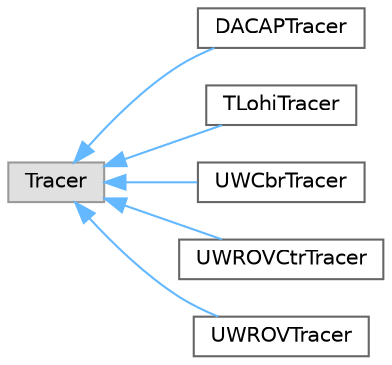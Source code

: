 digraph "Graphical Class Hierarchy"
{
 // LATEX_PDF_SIZE
  bgcolor="transparent";
  edge [fontname=Helvetica,fontsize=10,labelfontname=Helvetica,labelfontsize=10];
  node [fontname=Helvetica,fontsize=10,shape=box,height=0.2,width=0.4];
  rankdir="LR";
  Node0 [id="Node000000",label="Tracer",height=0.2,width=0.4,color="grey60", fillcolor="#E0E0E0", style="filled",tooltip=" "];
  Node0 -> Node1 [id="edge363_Node000000_Node000001",dir="back",color="steelblue1",style="solid",tooltip=" "];
  Node1 [id="Node000001",label="DACAPTracer",height=0.2,width=0.4,color="grey40", fillcolor="white", style="filled",URL="$classDACAPTracer.html",tooltip="DACAP Tracer class."];
  Node0 -> Node2 [id="edge364_Node000000_Node000002",dir="back",color="steelblue1",style="solid",tooltip=" "];
  Node2 [id="Node000002",label="TLohiTracer",height=0.2,width=0.4,color="grey40", fillcolor="white", style="filled",URL="$classTLohiTracer.html",tooltip="Class that represents a Tracer for T-LOHI protocol."];
  Node0 -> Node3 [id="edge365_Node000000_Node000003",dir="back",color="steelblue1",style="solid",tooltip=" "];
  Node3 [id="Node000003",label="UWCbrTracer",height=0.2,width=0.4,color="grey40", fillcolor="white", style="filled",URL="$classUWCbrTracer.html",tooltip="Class that defines a tracer for hdr_uwcbr packets."];
  Node0 -> Node4 [id="edge366_Node000000_Node000004",dir="back",color="steelblue1",style="solid",tooltip=" "];
  Node4 [id="Node000004",label="UWROVCtrTracer",height=0.2,width=0.4,color="grey40", fillcolor="white", style="filled",URL="$classUWROVCtrTracer.html",tooltip="Class that defines a tracer for hdr_uwROV_ctr packets."];
  Node0 -> Node5 [id="edge367_Node000000_Node000005",dir="back",color="steelblue1",style="solid",tooltip=" "];
  Node5 [id="Node000005",label="UWROVTracer",height=0.2,width=0.4,color="grey40", fillcolor="white", style="filled",URL="$classUWROVTracer.html",tooltip="Class that defines a tracer for hdr_uwROV_monitoring packets."];
}
